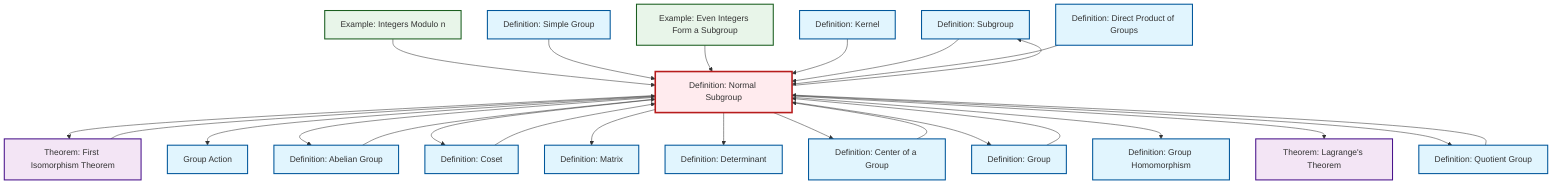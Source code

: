 graph TD
    classDef definition fill:#e1f5fe,stroke:#01579b,stroke-width:2px
    classDef theorem fill:#f3e5f5,stroke:#4a148c,stroke-width:2px
    classDef axiom fill:#fff3e0,stroke:#e65100,stroke-width:2px
    classDef example fill:#e8f5e9,stroke:#1b5e20,stroke-width:2px
    classDef current fill:#ffebee,stroke:#b71c1c,stroke-width:3px
    def-subgroup["Definition: Subgroup"]:::definition
    def-normal-subgroup["Definition: Normal Subgroup"]:::definition
    def-kernel["Definition: Kernel"]:::definition
    thm-lagrange["Theorem: Lagrange's Theorem"]:::theorem
    def-center-of-group["Definition: Center of a Group"]:::definition
    def-abelian-group["Definition: Abelian Group"]:::definition
    def-direct-product["Definition: Direct Product of Groups"]:::definition
    ex-quotient-integers-mod-n["Example: Integers Modulo n"]:::example
    def-coset["Definition: Coset"]:::definition
    def-matrix["Definition: Matrix"]:::definition
    def-determinant["Definition: Determinant"]:::definition
    def-simple-group["Definition: Simple Group"]:::definition
    def-quotient-group["Definition: Quotient Group"]:::definition
    thm-first-isomorphism["Theorem: First Isomorphism Theorem"]:::theorem
    ex-even-integers-subgroup["Example: Even Integers Form a Subgroup"]:::example
    def-group-action["Group Action"]:::definition
    def-homomorphism["Definition: Group Homomorphism"]:::definition
    def-group["Definition: Group"]:::definition
    def-normal-subgroup --> thm-first-isomorphism
    def-normal-subgroup --> def-group-action
    def-group --> def-normal-subgroup
    def-normal-subgroup --> def-abelian-group
    def-center-of-group --> def-normal-subgroup
    ex-quotient-integers-mod-n --> def-normal-subgroup
    def-normal-subgroup --> def-coset
    def-normal-subgroup --> def-matrix
    def-simple-group --> def-normal-subgroup
    ex-even-integers-subgroup --> def-normal-subgroup
    def-normal-subgroup --> def-determinant
    def-quotient-group --> def-normal-subgroup
    def-normal-subgroup --> def-center-of-group
    def-normal-subgroup --> def-group
    def-normal-subgroup --> def-homomorphism
    thm-first-isomorphism --> def-normal-subgroup
    def-abelian-group --> def-normal-subgroup
    def-coset --> def-normal-subgroup
    def-normal-subgroup --> def-subgroup
    def-kernel --> def-normal-subgroup
    def-subgroup --> def-normal-subgroup
    def-normal-subgroup --> thm-lagrange
    def-normal-subgroup --> def-quotient-group
    def-direct-product --> def-normal-subgroup
    class def-normal-subgroup current